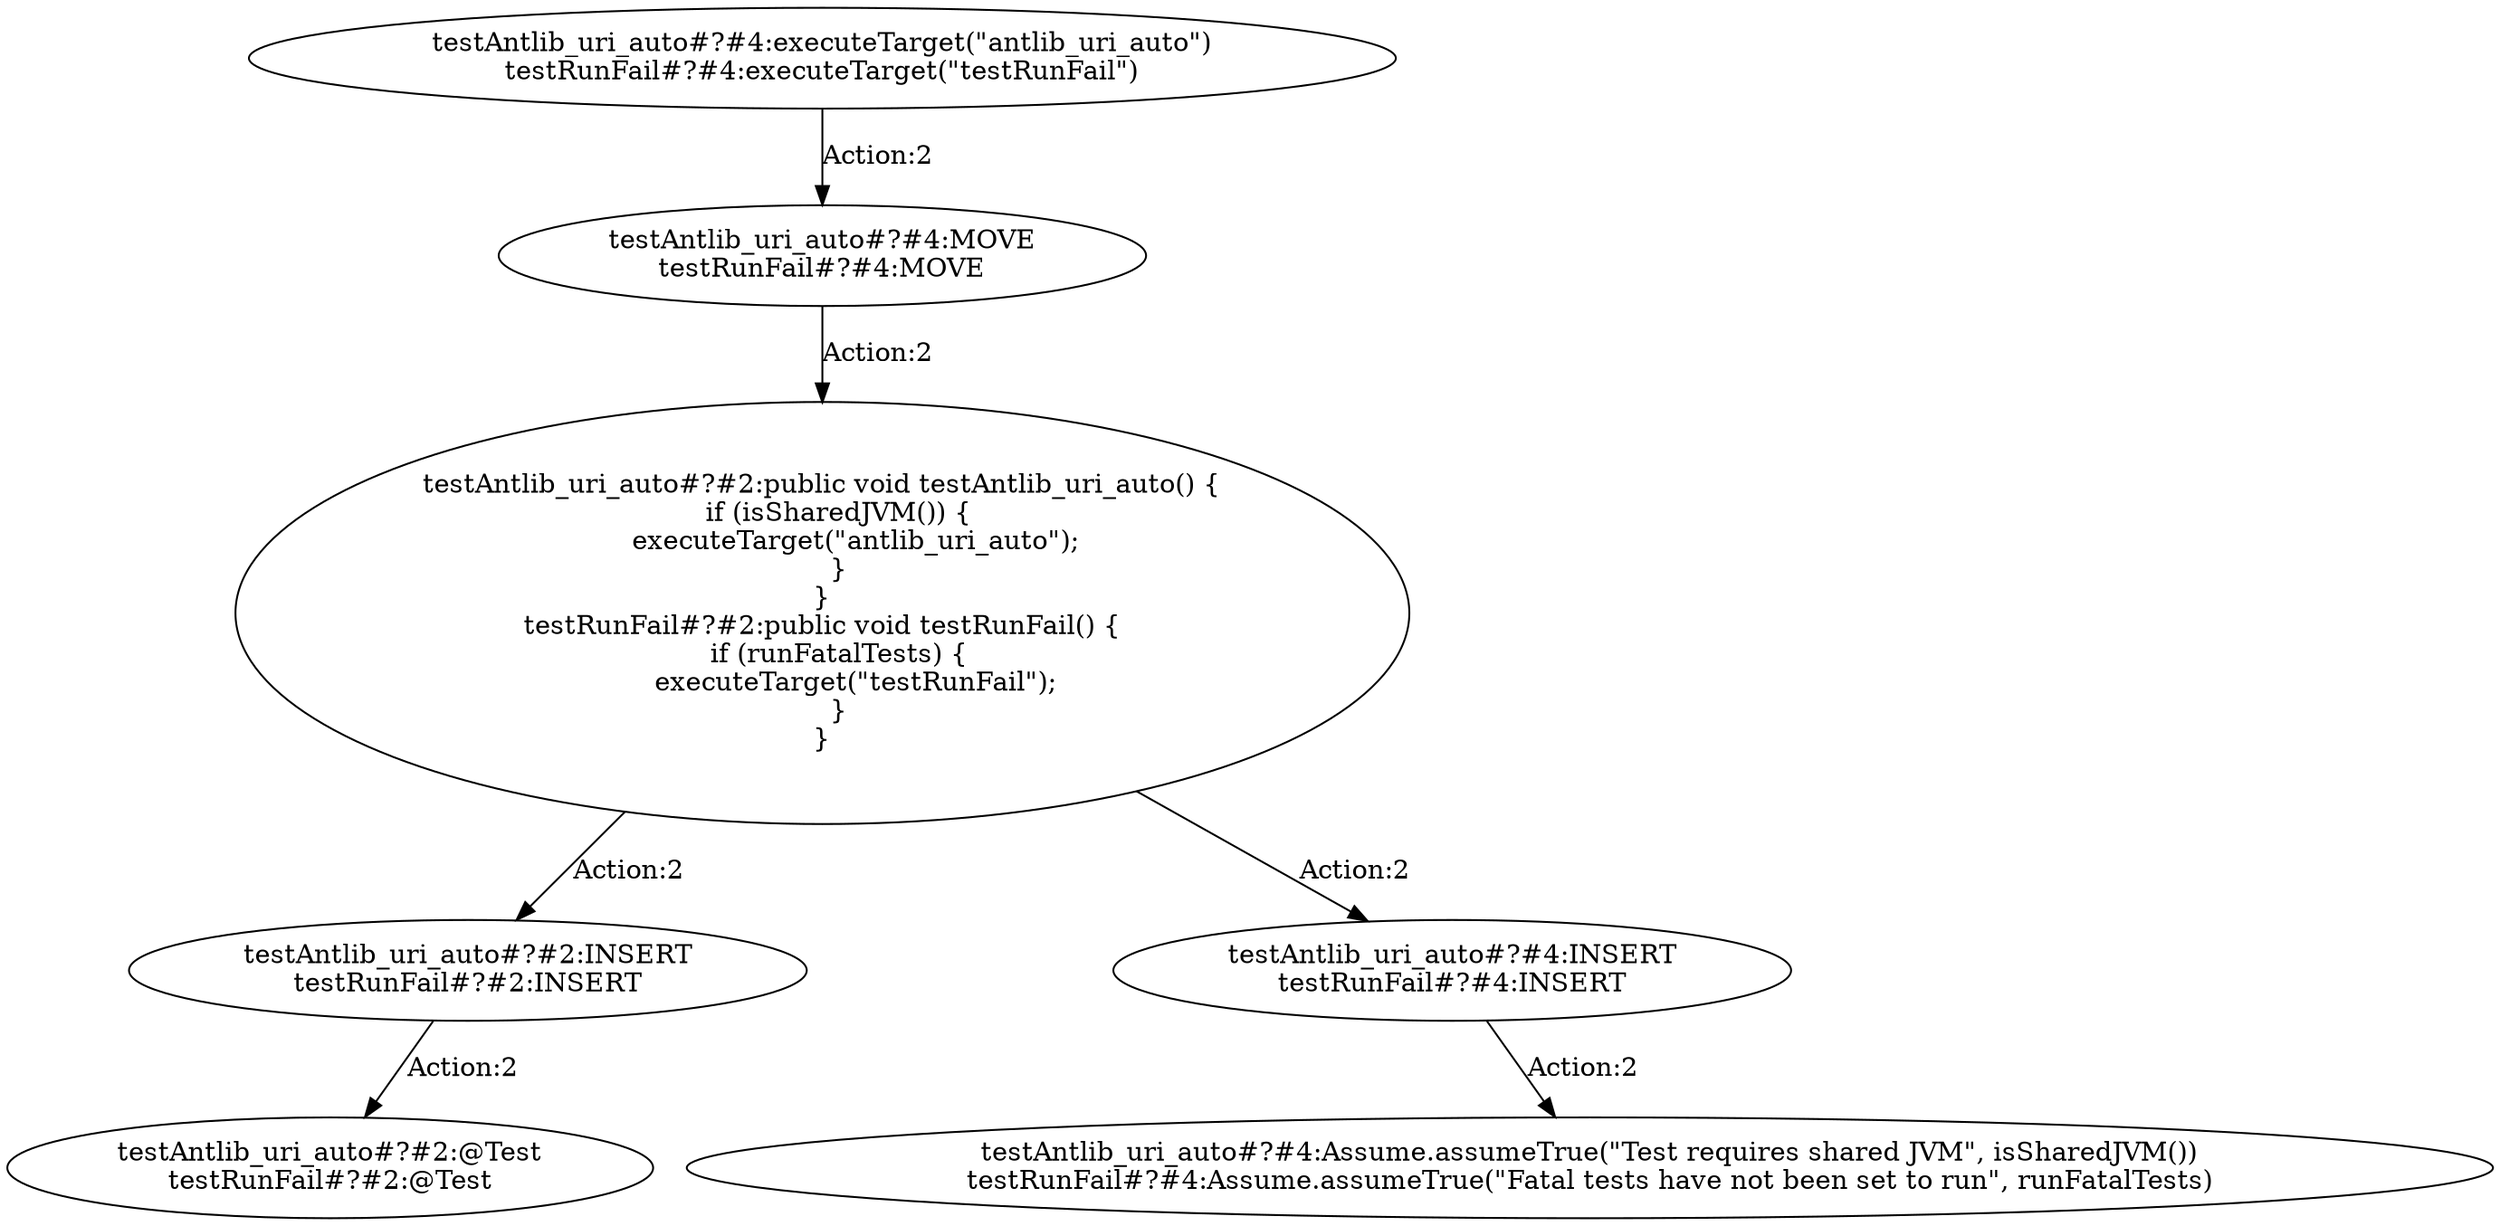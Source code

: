 digraph "Pattern" {
0 [label="testAntlib_uri_auto#?#2:INSERT
testRunFail#?#2:INSERT" shape=ellipse]
1 [label="testAntlib_uri_auto#?#2:public void testAntlib_uri_auto() \{
    if (isSharedJVM()) \{
        executeTarget(\"antlib_uri_auto\");
    \}
\}
testRunFail#?#2:public void testRunFail() \{
    if (runFatalTests) \{
        executeTarget(\"testRunFail\");
    \}
\}" shape=ellipse]
2 [label="testAntlib_uri_auto#?#4:MOVE
testRunFail#?#4:MOVE" shape=ellipse]
3 [label="testAntlib_uri_auto#?#4:executeTarget(\"antlib_uri_auto\")
testRunFail#?#4:executeTarget(\"testRunFail\")" shape=ellipse]
4 [label="testAntlib_uri_auto#?#4:INSERT
testRunFail#?#4:INSERT" shape=ellipse]
5 [label="testAntlib_uri_auto#?#4:Assume.assumeTrue(\"Test requires shared JVM\", isSharedJVM())
testRunFail#?#4:Assume.assumeTrue(\"Fatal tests have not been set to run\", runFatalTests)" shape=ellipse]
6 [label="testAntlib_uri_auto#?#2:@Test
testRunFail#?#2:@Test" shape=ellipse]
0 -> 6 [label="Action:2"];
1 -> 0 [label="Action:2"];
1 -> 4 [label="Action:2"];
2 -> 1 [label="Action:2"];
3 -> 2 [label="Action:2"];
4 -> 5 [label="Action:2"];
}